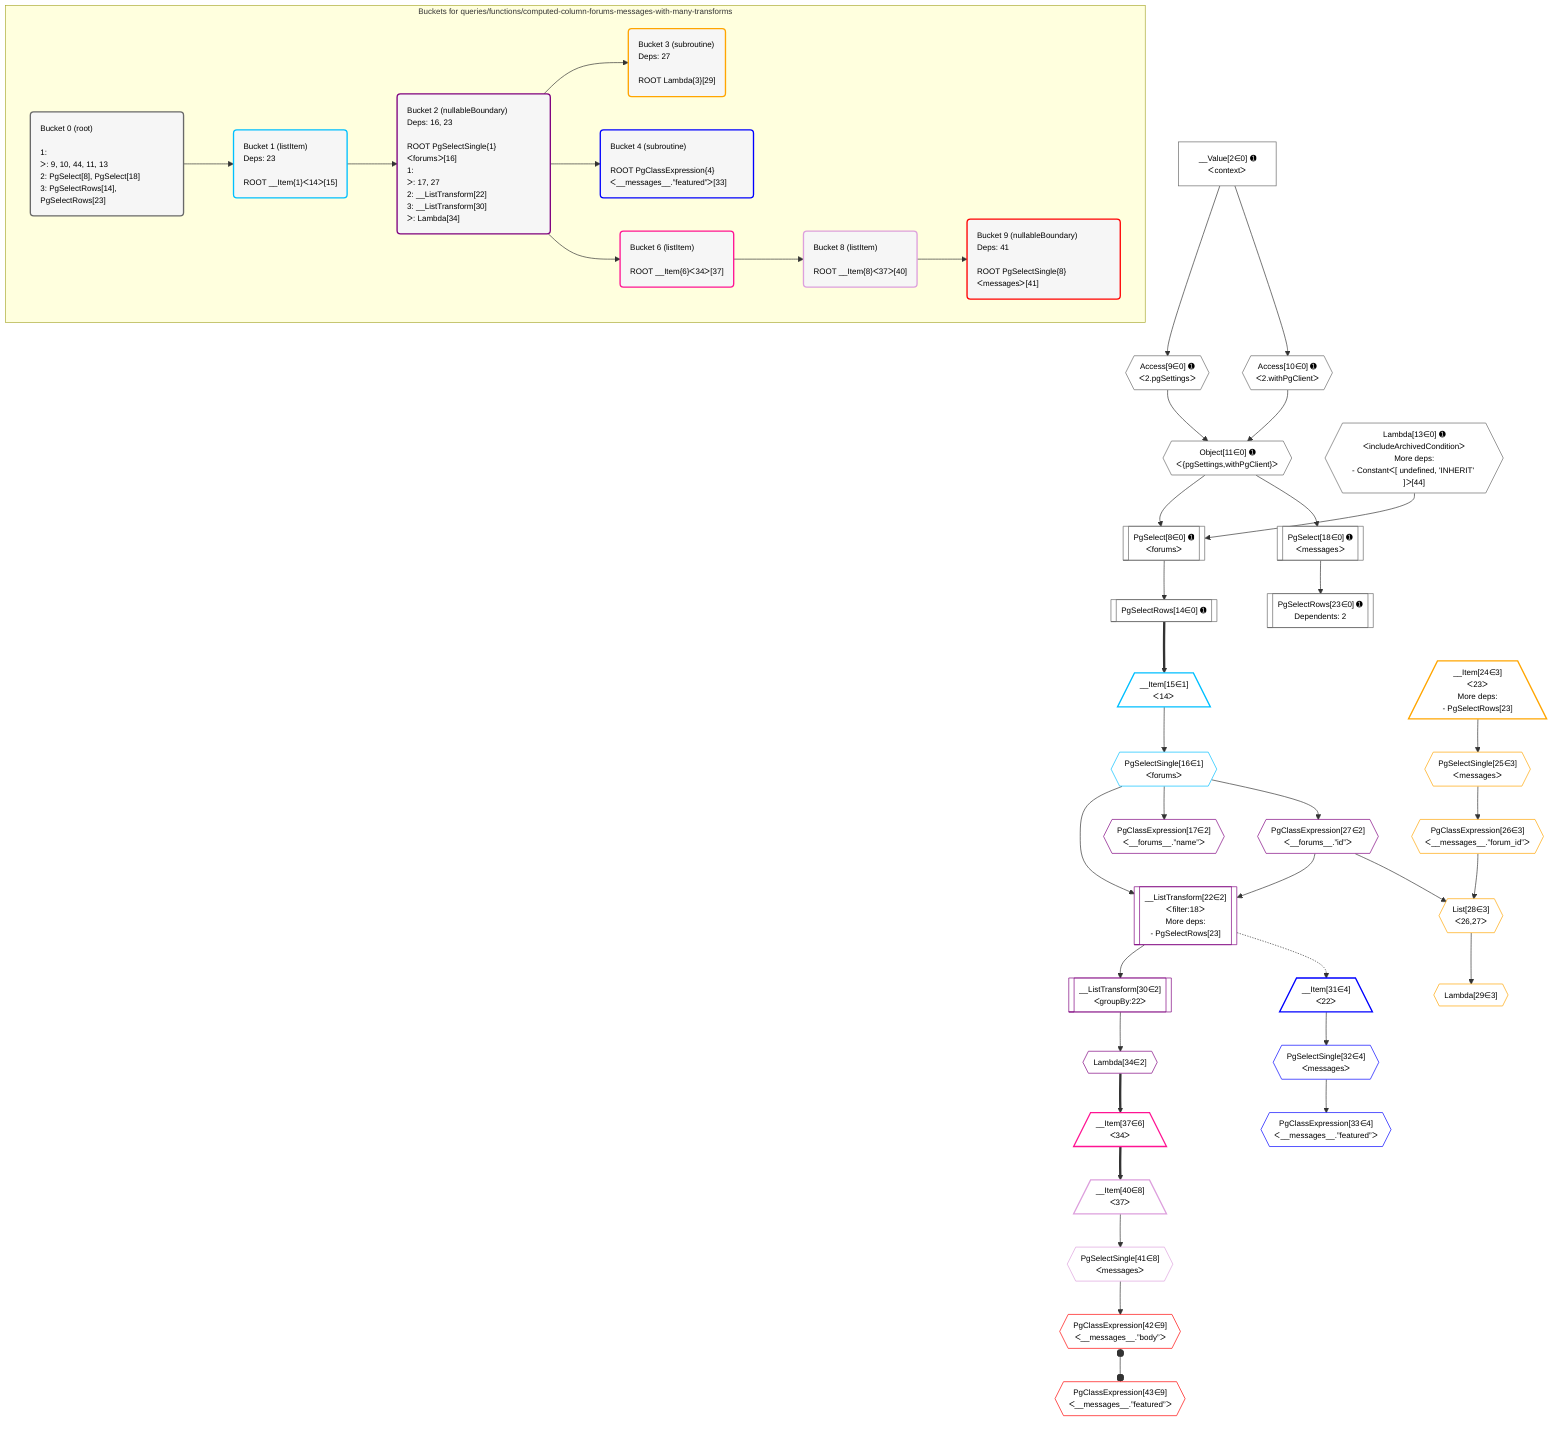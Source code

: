%%{init: {'themeVariables': { 'fontSize': '12px'}}}%%
graph TD
    classDef path fill:#eee,stroke:#000,color:#000
    classDef plan fill:#fff,stroke-width:1px,color:#000
    classDef itemplan fill:#fff,stroke-width:2px,color:#000
    classDef unbatchedplan fill:#dff,stroke-width:1px,color:#000
    classDef sideeffectplan fill:#fcc,stroke-width:2px,color:#000
    classDef bucket fill:#f6f6f6,color:#000,stroke-width:2px,text-align:left

    subgraph "Buckets for queries/functions/computed-column-forums-messages-with-many-transforms"
    Bucket0("Bucket 0 (root)<br /><br />1: <br />ᐳ: 9, 10, 44, 11, 13<br />2: PgSelect[8], PgSelect[18]<br />3: PgSelectRows[14], PgSelectRows[23]"):::bucket
    Bucket1("Bucket 1 (listItem)<br />Deps: 23<br /><br />ROOT __Item{1}ᐸ14ᐳ[15]"):::bucket
    Bucket2("Bucket 2 (nullableBoundary)<br />Deps: 16, 23<br /><br />ROOT PgSelectSingle{1}ᐸforumsᐳ[16]<br />1: <br />ᐳ: 17, 27<br />2: __ListTransform[22]<br />3: __ListTransform[30]<br />ᐳ: Lambda[34]"):::bucket
    Bucket3("Bucket 3 (subroutine)<br />Deps: 27<br /><br />ROOT Lambda{3}[29]"):::bucket
    Bucket4("Bucket 4 (subroutine)<br /><br />ROOT PgClassExpression{4}ᐸ__messages__.”featured”ᐳ[33]"):::bucket
    Bucket6("Bucket 6 (listItem)<br /><br />ROOT __Item{6}ᐸ34ᐳ[37]"):::bucket
    Bucket8("Bucket 8 (listItem)<br /><br />ROOT __Item{8}ᐸ37ᐳ[40]"):::bucket
    Bucket9("Bucket 9 (nullableBoundary)<br />Deps: 41<br /><br />ROOT PgSelectSingle{8}ᐸmessagesᐳ[41]"):::bucket
    end
    Bucket0 --> Bucket1
    Bucket1 --> Bucket2
    Bucket2 --> Bucket3 & Bucket4 & Bucket6
    Bucket6 --> Bucket8
    Bucket8 --> Bucket9

    %% plan dependencies
    PgSelect8[["PgSelect[8∈0] ➊<br />ᐸforumsᐳ"]]:::plan
    Object11{{"Object[11∈0] ➊<br />ᐸ{pgSettings,withPgClient}ᐳ"}}:::plan
    Lambda13{{"Lambda[13∈0] ➊<br />ᐸincludeArchivedConditionᐳ<br />More deps:<br />- Constantᐸ[ undefined, 'INHERIT' ]ᐳ[44]"}}:::plan
    Object11 & Lambda13 --> PgSelect8
    Access9{{"Access[9∈0] ➊<br />ᐸ2.pgSettingsᐳ"}}:::plan
    Access10{{"Access[10∈0] ➊<br />ᐸ2.withPgClientᐳ"}}:::plan
    Access9 & Access10 --> Object11
    __Value2["__Value[2∈0] ➊<br />ᐸcontextᐳ"]:::plan
    __Value2 --> Access9
    __Value2 --> Access10
    PgSelectRows14[["PgSelectRows[14∈0] ➊"]]:::plan
    PgSelect8 --> PgSelectRows14
    PgSelect18[["PgSelect[18∈0] ➊<br />ᐸmessagesᐳ"]]:::plan
    Object11 --> PgSelect18
    PgSelectRows23[["PgSelectRows[23∈0] ➊<br />Dependents: 2"]]:::plan
    PgSelect18 --> PgSelectRows23
    __Item15[/"__Item[15∈1]<br />ᐸ14ᐳ"\]:::itemplan
    PgSelectRows14 ==> __Item15
    PgSelectSingle16{{"PgSelectSingle[16∈1]<br />ᐸforumsᐳ"}}:::plan
    __Item15 --> PgSelectSingle16
    __ListTransform22[["__ListTransform[22∈2]<br />ᐸfilter:18ᐳ<br />More deps:<br />- PgSelectRows[23]"]]:::plan
    PgClassExpression27{{"PgClassExpression[27∈2]<br />ᐸ__forums__.”id”ᐳ"}}:::plan
    PgSelectSingle16 & PgClassExpression27 --> __ListTransform22
    PgClassExpression17{{"PgClassExpression[17∈2]<br />ᐸ__forums__.”name”ᐳ"}}:::plan
    PgSelectSingle16 --> PgClassExpression17
    PgSelectSingle16 --> PgClassExpression27
    __ListTransform30[["__ListTransform[30∈2]<br />ᐸgroupBy:22ᐳ"]]:::plan
    __ListTransform22 --> __ListTransform30
    Lambda34{{"Lambda[34∈2]"}}:::plan
    __ListTransform30 --> Lambda34
    List28{{"List[28∈3]<br />ᐸ26,27ᐳ"}}:::plan
    PgClassExpression26{{"PgClassExpression[26∈3]<br />ᐸ__messages__.”forum_id”ᐳ"}}:::plan
    PgClassExpression26 & PgClassExpression27 --> List28
    __Item24[/"__Item[24∈3]<br />ᐸ23ᐳ<br />More deps:<br />- PgSelectRows[23]"\]:::itemplan
    PgSelectSingle25{{"PgSelectSingle[25∈3]<br />ᐸmessagesᐳ"}}:::plan
    __Item24 --> PgSelectSingle25
    PgSelectSingle25 --> PgClassExpression26
    Lambda29{{"Lambda[29∈3]"}}:::plan
    List28 --> Lambda29
    __Item31[/"__Item[31∈4]<br />ᐸ22ᐳ"\]:::itemplan
    __ListTransform22 -.-> __Item31
    PgSelectSingle32{{"PgSelectSingle[32∈4]<br />ᐸmessagesᐳ"}}:::plan
    __Item31 --> PgSelectSingle32
    PgClassExpression33{{"PgClassExpression[33∈4]<br />ᐸ__messages__.”featured”ᐳ"}}:::plan
    PgSelectSingle32 --> PgClassExpression33
    __Item37[/"__Item[37∈6]<br />ᐸ34ᐳ"\]:::itemplan
    Lambda34 ==> __Item37
    __Item40[/"__Item[40∈8]<br />ᐸ37ᐳ"\]:::itemplan
    __Item37 ==> __Item40
    PgSelectSingle41{{"PgSelectSingle[41∈8]<br />ᐸmessagesᐳ"}}:::plan
    __Item40 --> PgSelectSingle41
    PgClassExpression42{{"PgClassExpression[42∈9]<br />ᐸ__messages__.”body”ᐳ"}}:::plan
    PgSelectSingle41 --> PgClassExpression42
    PgClassExpression43{{"PgClassExpression[43∈9]<br />ᐸ__messages__.”featured”ᐳ"}}:::plan
    PgClassExpression42 o--o PgClassExpression43

    %% define steps
    classDef bucket0 stroke:#696969
    class Bucket0,__Value2,PgSelect8,Access9,Access10,Object11,Lambda13,PgSelectRows14,PgSelect18,PgSelectRows23 bucket0
    classDef bucket1 stroke:#00bfff
    class Bucket1,__Item15,PgSelectSingle16 bucket1
    classDef bucket2 stroke:#7f007f
    class Bucket2,PgClassExpression17,__ListTransform22,PgClassExpression27,__ListTransform30,Lambda34 bucket2
    classDef bucket3 stroke:#ffa500
    class Bucket3,__Item24,PgSelectSingle25,PgClassExpression26,List28,Lambda29 bucket3
    classDef bucket4 stroke:#0000ff
    class Bucket4,__Item31,PgSelectSingle32,PgClassExpression33 bucket4
    classDef bucket6 stroke:#ff1493
    class Bucket6,__Item37 bucket6
    classDef bucket8 stroke:#dda0dd
    class Bucket8,__Item40,PgSelectSingle41 bucket8
    classDef bucket9 stroke:#ff0000
    class Bucket9,PgClassExpression42,PgClassExpression43 bucket9